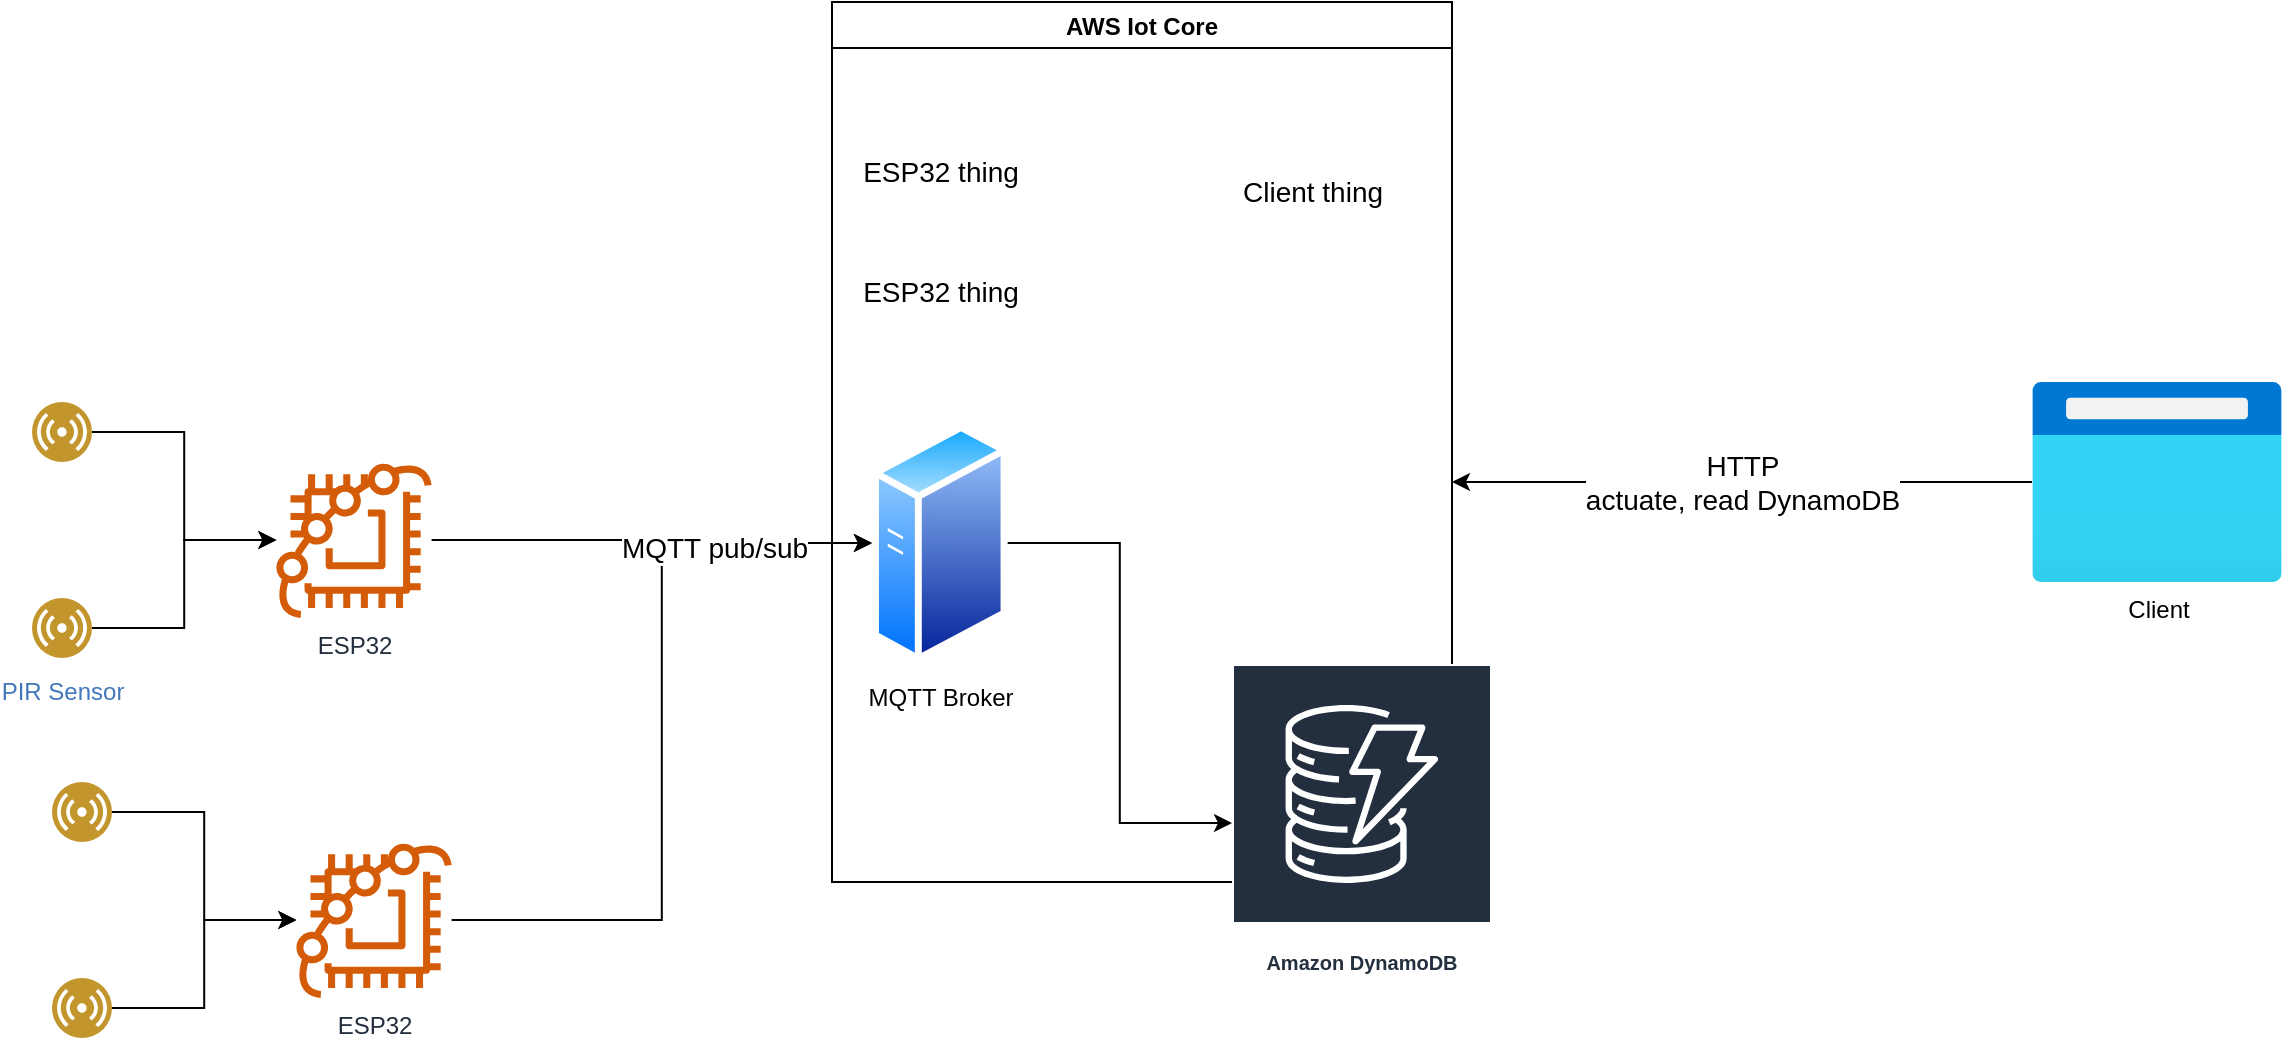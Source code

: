 <mxfile version="17.2.4" type="device"><diagram id="WLFp96KFQakRSQTpCEgh" name="Page-1"><mxGraphModel dx="2272" dy="692" grid="1" gridSize="10" guides="1" tooltips="1" connect="1" arrows="1" fold="1" page="1" pageScale="1" pageWidth="850" pageHeight="1100" math="0" shadow="0"><root><mxCell id="0"/><mxCell id="1" parent="0"/><mxCell id="lLtKECGgt8j4GDbgWqos-1" value="AWS Iot Core" style="swimlane;" vertex="1" parent="1"><mxGeometry x="180" y="60" width="310" height="440" as="geometry"/></mxCell><mxCell id="lLtKECGgt8j4GDbgWqos-32" style="edgeStyle=orthogonalEdgeStyle;rounded=0;orthogonalLoop=1;jettySize=auto;html=1;fontSize=14;" edge="1" parent="lLtKECGgt8j4GDbgWqos-1" source="lLtKECGgt8j4GDbgWqos-14" target="lLtKECGgt8j4GDbgWqos-30"><mxGeometry relative="1" as="geometry"/></mxCell><mxCell id="lLtKECGgt8j4GDbgWqos-14" value="MQTT Broker" style="aspect=fixed;perimeter=ellipsePerimeter;html=1;align=center;shadow=0;dashed=0;spacingTop=3;image;image=img/lib/active_directory/generic_server.svg;" vertex="1" parent="lLtKECGgt8j4GDbgWqos-1"><mxGeometry x="20" y="210" width="67.76" height="121" as="geometry"/></mxCell><mxCell id="lLtKECGgt8j4GDbgWqos-26" value="Client thing" style="shape=image;html=1;verticalAlign=top;verticalLabelPosition=bottom;labelBackgroundColor=#ffffff;imageAspect=0;aspect=fixed;image=https://cdn0.iconfinder.com/data/icons/ie_Shine/128/shine_22.png;fontSize=14;" vertex="1" parent="lLtKECGgt8j4GDbgWqos-1"><mxGeometry x="220" y="40" width="40" height="40" as="geometry"/></mxCell><mxCell id="lLtKECGgt8j4GDbgWqos-27" value="ESP32 thing" style="shape=image;html=1;verticalAlign=top;verticalLabelPosition=bottom;labelBackgroundColor=#ffffff;imageAspect=0;aspect=fixed;image=https://cdn0.iconfinder.com/data/icons/ie_Shine/128/shine_22.png;fontSize=14;" vertex="1" parent="lLtKECGgt8j4GDbgWqos-1"><mxGeometry x="33.88" y="30" width="40" height="40" as="geometry"/></mxCell><mxCell id="lLtKECGgt8j4GDbgWqos-28" value="ESP32 thing" style="shape=image;html=1;verticalAlign=top;verticalLabelPosition=bottom;labelBackgroundColor=#ffffff;imageAspect=0;aspect=fixed;image=https://cdn0.iconfinder.com/data/icons/ie_Shine/128/shine_22.png;fontSize=14;" vertex="1" parent="lLtKECGgt8j4GDbgWqos-1"><mxGeometry x="33.88" y="90" width="40" height="40" as="geometry"/></mxCell><mxCell id="lLtKECGgt8j4GDbgWqos-30" value="Amazon DynamoDB" style="sketch=0;outlineConnect=0;fontColor=#232F3E;gradientColor=none;strokeColor=#ffffff;fillColor=#232F3E;dashed=0;verticalLabelPosition=middle;verticalAlign=bottom;align=center;html=1;whiteSpace=wrap;fontSize=10;fontStyle=1;spacing=3;shape=mxgraph.aws4.productIcon;prIcon=mxgraph.aws4.dynamodb;" vertex="1" parent="lLtKECGgt8j4GDbgWqos-1"><mxGeometry x="200" y="331" width="130" height="159" as="geometry"/></mxCell><mxCell id="lLtKECGgt8j4GDbgWqos-17" style="edgeStyle=orthogonalEdgeStyle;rounded=0;orthogonalLoop=1;jettySize=auto;html=1;" edge="1" parent="1" source="lLtKECGgt8j4GDbgWqos-4" target="lLtKECGgt8j4GDbgWqos-14"><mxGeometry relative="1" as="geometry"/></mxCell><mxCell id="lLtKECGgt8j4GDbgWqos-4" value="ESP32" style="sketch=0;outlineConnect=0;fontColor=#232F3E;gradientColor=none;fillColor=#D45B07;strokeColor=none;dashed=0;verticalLabelPosition=bottom;verticalAlign=top;align=center;html=1;fontSize=12;fontStyle=0;aspect=fixed;pointerEvents=1;shape=mxgraph.aws4.braket_chip;" vertex="1" parent="1"><mxGeometry x="-98" y="290" width="78" height="78" as="geometry"/></mxCell><mxCell id="lLtKECGgt8j4GDbgWqos-7" style="edgeStyle=orthogonalEdgeStyle;rounded=0;orthogonalLoop=1;jettySize=auto;html=1;" edge="1" parent="1" source="lLtKECGgt8j4GDbgWqos-5" target="lLtKECGgt8j4GDbgWqos-4"><mxGeometry relative="1" as="geometry"/></mxCell><mxCell id="lLtKECGgt8j4GDbgWqos-5" value="" style="aspect=fixed;perimeter=ellipsePerimeter;html=1;align=center;shadow=0;dashed=0;fontColor=#4277BB;labelBackgroundColor=#ffffff;fontSize=12;spacingTop=3;image;image=img/lib/ibm/users/sensor.svg;" vertex="1" parent="1"><mxGeometry x="-220" y="260" width="30" height="30" as="geometry"/></mxCell><mxCell id="lLtKECGgt8j4GDbgWqos-8" style="edgeStyle=orthogonalEdgeStyle;rounded=0;orthogonalLoop=1;jettySize=auto;html=1;" edge="1" parent="1" source="lLtKECGgt8j4GDbgWqos-6" target="lLtKECGgt8j4GDbgWqos-4"><mxGeometry relative="1" as="geometry"/></mxCell><mxCell id="lLtKECGgt8j4GDbgWqos-6" value="PIR Sensor" style="aspect=fixed;perimeter=ellipsePerimeter;html=1;align=center;shadow=0;dashed=0;fontColor=#4277BB;labelBackgroundColor=#ffffff;fontSize=12;spacingTop=3;image;image=img/lib/ibm/users/sensor.svg;" vertex="1" parent="1"><mxGeometry x="-220" y="358" width="30" height="30" as="geometry"/></mxCell><mxCell id="lLtKECGgt8j4GDbgWqos-19" style="edgeStyle=orthogonalEdgeStyle;rounded=0;orthogonalLoop=1;jettySize=auto;html=1;entryX=0;entryY=0.5;entryDx=0;entryDy=0;" edge="1" parent="1" source="lLtKECGgt8j4GDbgWqos-9" target="lLtKECGgt8j4GDbgWqos-14"><mxGeometry relative="1" as="geometry"/></mxCell><mxCell id="lLtKECGgt8j4GDbgWqos-20" value="MQTT pub/sub" style="edgeLabel;html=1;align=center;verticalAlign=middle;resizable=0;points=[];fontSize=14;" vertex="1" connectable="0" parent="lLtKECGgt8j4GDbgWqos-19"><mxGeometry x="0.6" y="-1" relative="1" as="geometry"><mxPoint y="1" as="offset"/></mxGeometry></mxCell><mxCell id="lLtKECGgt8j4GDbgWqos-9" value="ESP32" style="sketch=0;outlineConnect=0;fontColor=#232F3E;gradientColor=none;fillColor=#D45B07;strokeColor=none;dashed=0;verticalLabelPosition=bottom;verticalAlign=top;align=center;html=1;fontSize=12;fontStyle=0;aspect=fixed;pointerEvents=1;shape=mxgraph.aws4.braket_chip;" vertex="1" parent="1"><mxGeometry x="-88" y="480" width="78" height="78" as="geometry"/></mxCell><mxCell id="lLtKECGgt8j4GDbgWqos-10" style="edgeStyle=orthogonalEdgeStyle;rounded=0;orthogonalLoop=1;jettySize=auto;html=1;" edge="1" parent="1" source="lLtKECGgt8j4GDbgWqos-11" target="lLtKECGgt8j4GDbgWqos-9"><mxGeometry relative="1" as="geometry"/></mxCell><mxCell id="lLtKECGgt8j4GDbgWqos-11" value="" style="aspect=fixed;perimeter=ellipsePerimeter;html=1;align=center;shadow=0;dashed=0;fontColor=#4277BB;labelBackgroundColor=#ffffff;fontSize=12;spacingTop=3;image;image=img/lib/ibm/users/sensor.svg;" vertex="1" parent="1"><mxGeometry x="-210" y="450" width="30" height="30" as="geometry"/></mxCell><mxCell id="lLtKECGgt8j4GDbgWqos-12" style="edgeStyle=orthogonalEdgeStyle;rounded=0;orthogonalLoop=1;jettySize=auto;html=1;" edge="1" parent="1" source="lLtKECGgt8j4GDbgWqos-13" target="lLtKECGgt8j4GDbgWqos-9"><mxGeometry relative="1" as="geometry"/></mxCell><mxCell id="lLtKECGgt8j4GDbgWqos-13" value="" style="aspect=fixed;perimeter=ellipsePerimeter;html=1;align=center;shadow=0;dashed=0;fontColor=#4277BB;labelBackgroundColor=#ffffff;fontSize=12;spacingTop=3;image;image=img/lib/ibm/users/sensor.svg;" vertex="1" parent="1"><mxGeometry x="-210" y="548" width="30" height="30" as="geometry"/></mxCell><mxCell id="lLtKECGgt8j4GDbgWqos-31" value="HTTP&lt;br&gt;actuate, read DynamoDB" style="edgeStyle=orthogonalEdgeStyle;rounded=0;orthogonalLoop=1;jettySize=auto;html=1;fontSize=14;" edge="1" parent="1" source="lLtKECGgt8j4GDbgWqos-15"><mxGeometry relative="1" as="geometry"><mxPoint x="490" y="300" as="targetPoint"/></mxGeometry></mxCell><mxCell id="lLtKECGgt8j4GDbgWqos-15" value="Client" style="aspect=fixed;html=1;points=[];align=center;image;fontSize=12;image=img/lib/azure2/general/Browser.svg;" vertex="1" parent="1"><mxGeometry x="780" y="250" width="125" height="100" as="geometry"/></mxCell></root></mxGraphModel></diagram></mxfile>